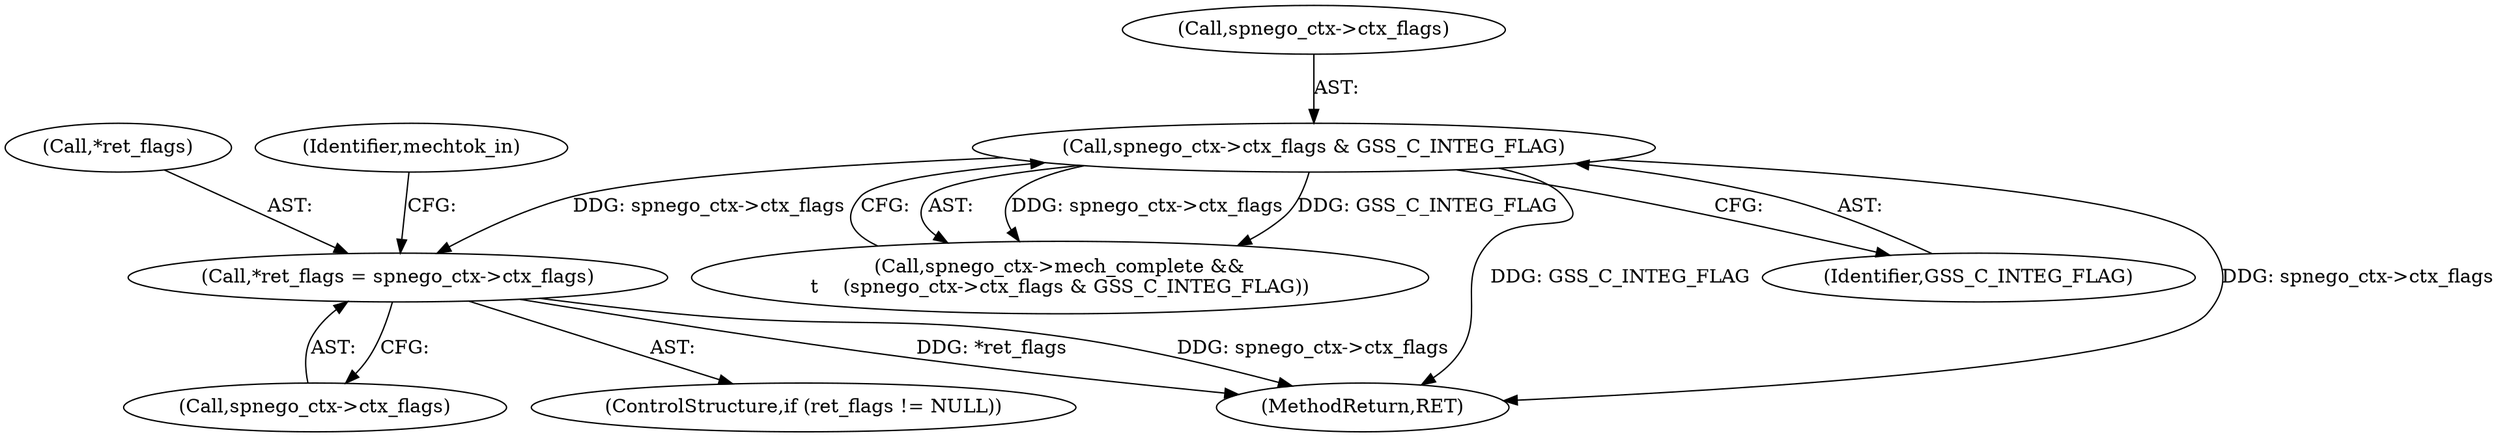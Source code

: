 digraph "0_krb5_b51b33f2bc5d1497ddf5bd107f791c101695000d_12@pointer" {
"1000394" [label="(Call,*ret_flags = spnego_ctx->ctx_flags)"];
"1000299" [label="(Call,spnego_ctx->ctx_flags & GSS_C_INTEG_FLAG)"];
"1000299" [label="(Call,spnego_ctx->ctx_flags & GSS_C_INTEG_FLAG)"];
"1000300" [label="(Call,spnego_ctx->ctx_flags)"];
"1000303" [label="(Identifier,GSS_C_INTEG_FLAG)"];
"1000295" [label="(Call,spnego_ctx->mech_complete &&\n\t    (spnego_ctx->ctx_flags & GSS_C_INTEG_FLAG))"];
"1000461" [label="(MethodReturn,RET)"];
"1000394" [label="(Call,*ret_flags = spnego_ctx->ctx_flags)"];
"1000395" [label="(Call,*ret_flags)"];
"1000397" [label="(Call,spnego_ctx->ctx_flags)"];
"1000428" [label="(Identifier,mechtok_in)"];
"1000390" [label="(ControlStructure,if (ret_flags != NULL))"];
"1000394" -> "1000390"  [label="AST: "];
"1000394" -> "1000397"  [label="CFG: "];
"1000395" -> "1000394"  [label="AST: "];
"1000397" -> "1000394"  [label="AST: "];
"1000428" -> "1000394"  [label="CFG: "];
"1000394" -> "1000461"  [label="DDG: spnego_ctx->ctx_flags"];
"1000394" -> "1000461"  [label="DDG: *ret_flags"];
"1000299" -> "1000394"  [label="DDG: spnego_ctx->ctx_flags"];
"1000299" -> "1000295"  [label="AST: "];
"1000299" -> "1000303"  [label="CFG: "];
"1000300" -> "1000299"  [label="AST: "];
"1000303" -> "1000299"  [label="AST: "];
"1000295" -> "1000299"  [label="CFG: "];
"1000299" -> "1000461"  [label="DDG: GSS_C_INTEG_FLAG"];
"1000299" -> "1000461"  [label="DDG: spnego_ctx->ctx_flags"];
"1000299" -> "1000295"  [label="DDG: spnego_ctx->ctx_flags"];
"1000299" -> "1000295"  [label="DDG: GSS_C_INTEG_FLAG"];
}
